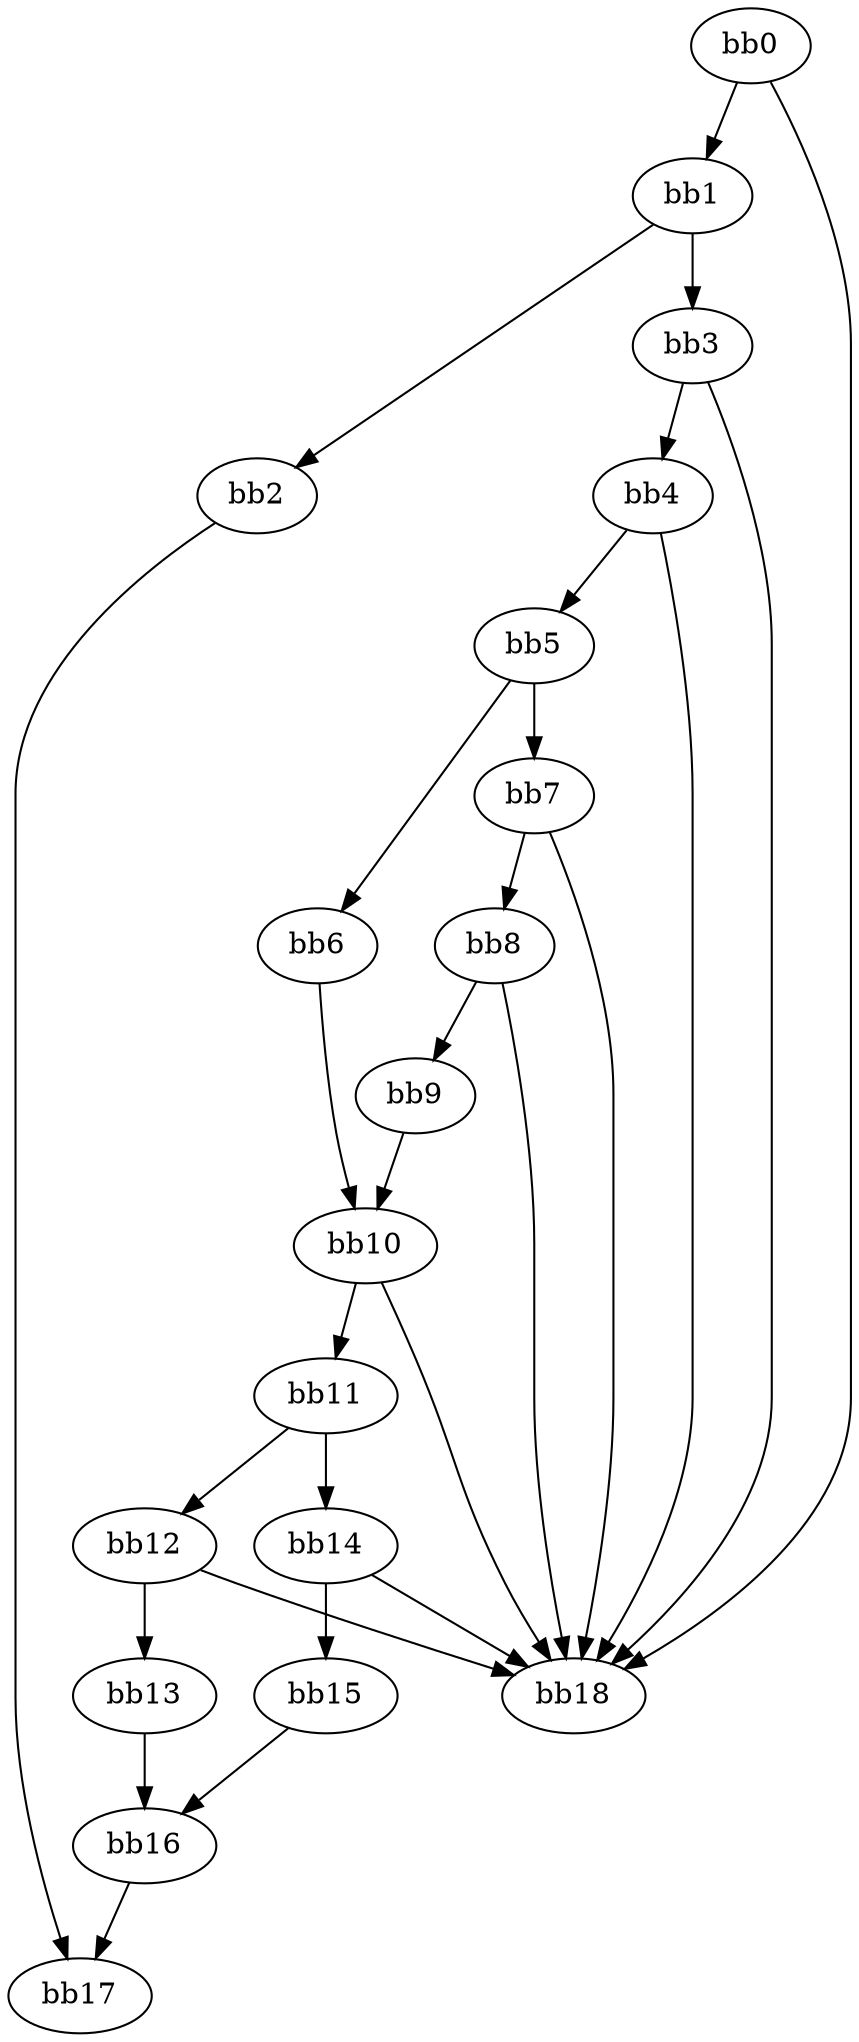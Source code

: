 digraph {
    0 [ label = "bb0\l" ]
    1 [ label = "bb1\l" ]
    2 [ label = "bb2\l" ]
    3 [ label = "bb3\l" ]
    4 [ label = "bb4\l" ]
    5 [ label = "bb5\l" ]
    6 [ label = "bb6\l" ]
    7 [ label = "bb7\l" ]
    8 [ label = "bb8\l" ]
    9 [ label = "bb9\l" ]
    10 [ label = "bb10\l" ]
    11 [ label = "bb11\l" ]
    12 [ label = "bb12\l" ]
    13 [ label = "bb13\l" ]
    14 [ label = "bb14\l" ]
    15 [ label = "bb15\l" ]
    16 [ label = "bb16\l" ]
    17 [ label = "bb17\l" ]
    18 [ label = "bb18\l" ]
    0 -> 1 [ ]
    0 -> 18 [ ]
    1 -> 2 [ ]
    1 -> 3 [ ]
    2 -> 17 [ ]
    3 -> 4 [ ]
    3 -> 18 [ ]
    4 -> 5 [ ]
    4 -> 18 [ ]
    5 -> 6 [ ]
    5 -> 7 [ ]
    6 -> 10 [ ]
    7 -> 8 [ ]
    7 -> 18 [ ]
    8 -> 9 [ ]
    8 -> 18 [ ]
    9 -> 10 [ ]
    10 -> 11 [ ]
    10 -> 18 [ ]
    11 -> 12 [ ]
    11 -> 14 [ ]
    12 -> 13 [ ]
    12 -> 18 [ ]
    13 -> 16 [ ]
    14 -> 15 [ ]
    14 -> 18 [ ]
    15 -> 16 [ ]
    16 -> 17 [ ]
}

